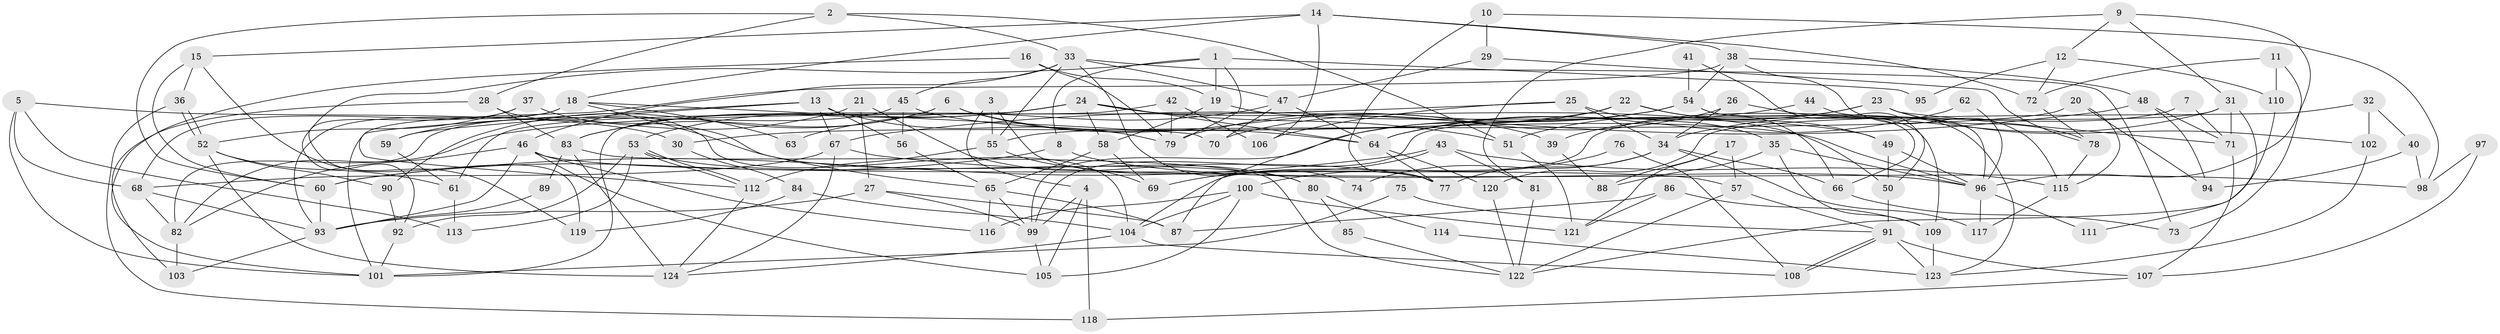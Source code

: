 // Generated by graph-tools (version 1.1) at 2025/11/02/27/25 16:11:24]
// undirected, 124 vertices, 248 edges
graph export_dot {
graph [start="1"]
  node [color=gray90,style=filled];
  1;
  2;
  3;
  4;
  5;
  6;
  7;
  8;
  9;
  10;
  11;
  12;
  13;
  14;
  15;
  16;
  17;
  18;
  19;
  20;
  21;
  22;
  23;
  24;
  25;
  26;
  27;
  28;
  29;
  30;
  31;
  32;
  33;
  34;
  35;
  36;
  37;
  38;
  39;
  40;
  41;
  42;
  43;
  44;
  45;
  46;
  47;
  48;
  49;
  50;
  51;
  52;
  53;
  54;
  55;
  56;
  57;
  58;
  59;
  60;
  61;
  62;
  63;
  64;
  65;
  66;
  67;
  68;
  69;
  70;
  71;
  72;
  73;
  74;
  75;
  76;
  77;
  78;
  79;
  80;
  81;
  82;
  83;
  84;
  85;
  86;
  87;
  88;
  89;
  90;
  91;
  92;
  93;
  94;
  95;
  96;
  97;
  98;
  99;
  100;
  101;
  102;
  103;
  104;
  105;
  106;
  107;
  108;
  109;
  110;
  111;
  112;
  113;
  114;
  115;
  116;
  117;
  118;
  119;
  120;
  121;
  122;
  123;
  124;
  1 -- 92;
  1 -- 79;
  1 -- 8;
  1 -- 19;
  1 -- 95;
  2 -- 33;
  2 -- 60;
  2 -- 28;
  2 -- 51;
  3 -- 55;
  3 -- 4;
  3 -- 77;
  4 -- 105;
  4 -- 99;
  4 -- 118;
  5 -- 113;
  5 -- 68;
  5 -- 30;
  5 -- 101;
  6 -- 64;
  6 -- 90;
  6 -- 39;
  6 -- 83;
  7 -- 71;
  7 -- 104;
  8 -- 60;
  8 -- 96;
  9 -- 31;
  9 -- 12;
  9 -- 81;
  9 -- 96;
  10 -- 77;
  10 -- 29;
  10 -- 98;
  11 -- 72;
  11 -- 73;
  11 -- 110;
  12 -- 110;
  12 -- 72;
  12 -- 95;
  13 -- 101;
  13 -- 56;
  13 -- 59;
  13 -- 67;
  13 -- 79;
  14 -- 38;
  14 -- 18;
  14 -- 15;
  14 -- 72;
  14 -- 106;
  15 -- 36;
  15 -- 60;
  15 -- 119;
  16 -- 101;
  16 -- 79;
  16 -- 19;
  17 -- 57;
  17 -- 88;
  17 -- 121;
  18 -- 68;
  18 -- 65;
  18 -- 63;
  18 -- 70;
  18 -- 93;
  19 -- 49;
  19 -- 58;
  20 -- 115;
  20 -- 55;
  20 -- 94;
  21 -- 27;
  21 -- 59;
  21 -- 80;
  22 -- 87;
  22 -- 49;
  22 -- 30;
  22 -- 66;
  23 -- 51;
  23 -- 102;
  23 -- 39;
  23 -- 71;
  23 -- 78;
  24 -- 51;
  24 -- 83;
  24 -- 50;
  24 -- 53;
  24 -- 58;
  24 -- 64;
  24 -- 101;
  25 -- 82;
  25 -- 34;
  25 -- 35;
  25 -- 106;
  26 -- 34;
  26 -- 70;
  26 -- 123;
  27 -- 93;
  27 -- 87;
  27 -- 99;
  28 -- 83;
  28 -- 103;
  28 -- 104;
  29 -- 78;
  29 -- 47;
  30 -- 84;
  31 -- 99;
  31 -- 71;
  31 -- 34;
  31 -- 111;
  32 -- 120;
  32 -- 40;
  32 -- 102;
  33 -- 46;
  33 -- 45;
  33 -- 47;
  33 -- 55;
  33 -- 73;
  33 -- 74;
  34 -- 66;
  34 -- 74;
  34 -- 77;
  34 -- 117;
  35 -- 96;
  35 -- 88;
  35 -- 109;
  36 -- 52;
  36 -- 52;
  36 -- 118;
  37 -- 52;
  37 -- 77;
  37 -- 119;
  38 -- 115;
  38 -- 112;
  38 -- 48;
  38 -- 54;
  39 -- 88;
  40 -- 98;
  40 -- 94;
  41 -- 54;
  41 -- 50;
  42 -- 106;
  42 -- 79;
  42 -- 61;
  43 -- 69;
  43 -- 60;
  43 -- 81;
  43 -- 115;
  44 -- 96;
  44 -- 64;
  45 -- 82;
  45 -- 96;
  45 -- 56;
  46 -- 105;
  46 -- 57;
  46 -- 82;
  46 -- 93;
  46 -- 116;
  47 -- 64;
  47 -- 63;
  47 -- 70;
  48 -- 67;
  48 -- 71;
  48 -- 94;
  49 -- 96;
  49 -- 50;
  50 -- 91;
  51 -- 121;
  52 -- 124;
  52 -- 61;
  52 -- 90;
  53 -- 112;
  53 -- 112;
  53 -- 80;
  53 -- 92;
  53 -- 113;
  54 -- 109;
  54 -- 66;
  54 -- 79;
  54 -- 99;
  55 -- 112;
  55 -- 69;
  56 -- 65;
  57 -- 91;
  57 -- 122;
  58 -- 65;
  58 -- 69;
  59 -- 61;
  60 -- 93;
  61 -- 113;
  62 -- 64;
  62 -- 96;
  64 -- 77;
  64 -- 120;
  65 -- 99;
  65 -- 87;
  65 -- 116;
  66 -- 73;
  67 -- 68;
  67 -- 98;
  67 -- 124;
  68 -- 93;
  68 -- 82;
  71 -- 107;
  72 -- 78;
  75 -- 101;
  75 -- 91;
  76 -- 108;
  76 -- 100;
  78 -- 115;
  80 -- 85;
  80 -- 114;
  81 -- 122;
  82 -- 103;
  83 -- 124;
  83 -- 89;
  83 -- 122;
  84 -- 119;
  84 -- 104;
  85 -- 122;
  86 -- 109;
  86 -- 121;
  86 -- 87;
  89 -- 93;
  90 -- 92;
  91 -- 108;
  91 -- 108;
  91 -- 107;
  91 -- 123;
  92 -- 101;
  93 -- 103;
  96 -- 111;
  96 -- 117;
  97 -- 98;
  97 -- 107;
  99 -- 105;
  100 -- 104;
  100 -- 116;
  100 -- 105;
  100 -- 121;
  102 -- 123;
  104 -- 108;
  104 -- 124;
  107 -- 118;
  109 -- 123;
  110 -- 122;
  112 -- 124;
  114 -- 123;
  115 -- 117;
  120 -- 122;
}
